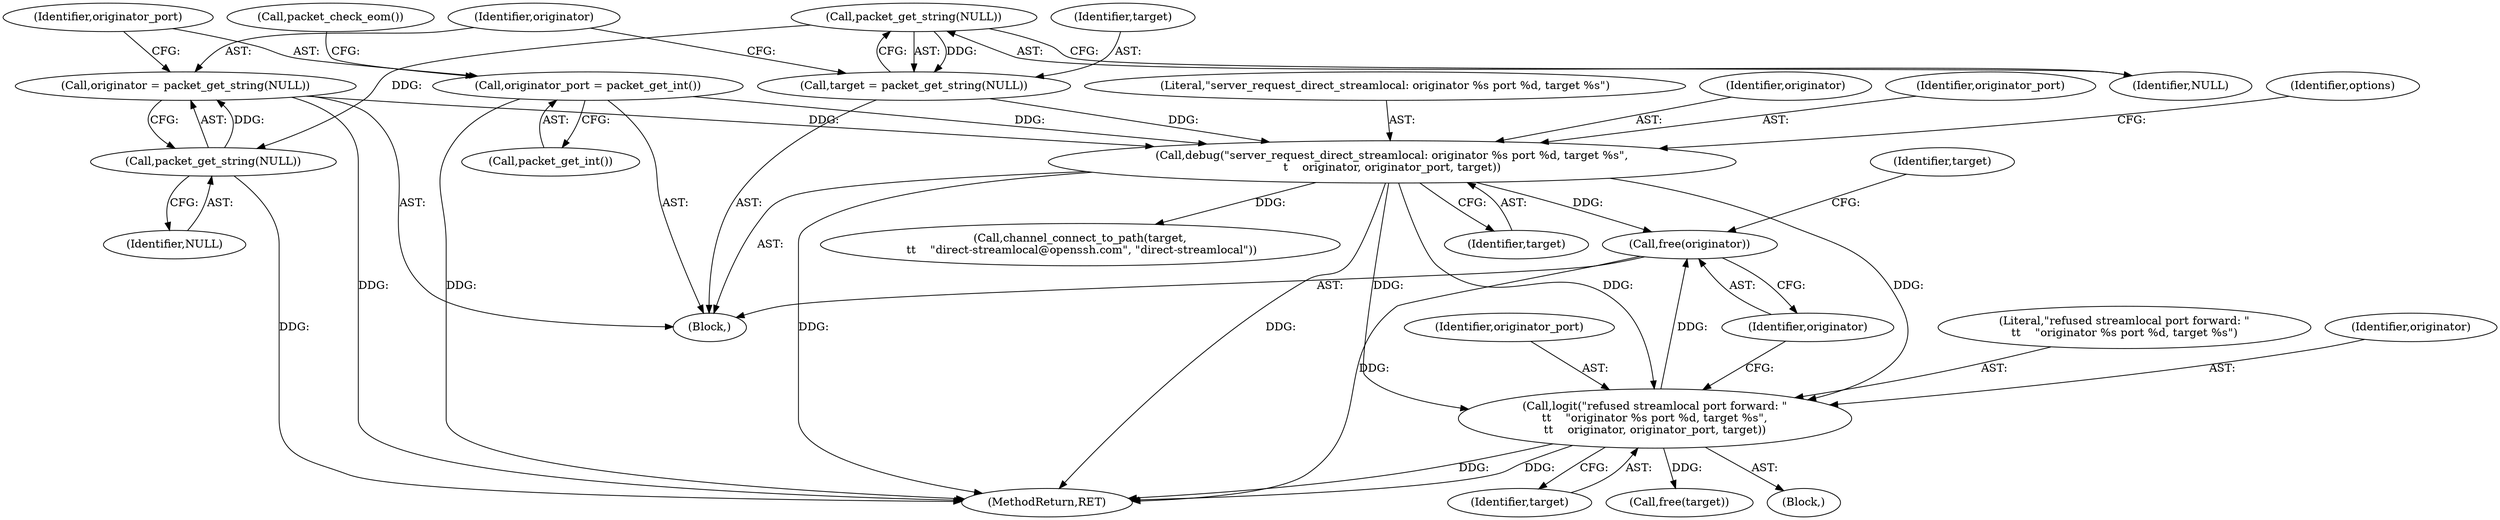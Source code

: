 digraph "0_src_c76fac666ea038753294f2ac94d310f8adece9ce_0@API" {
"1000160" [label="(Call,free(originator))"];
"1000123" [label="(Call,debug(\"server_request_direct_streamlocal: originator %s port %d, target %s\",\n\t    originator, originator_port, target))"];
"1000115" [label="(Call,originator = packet_get_string(NULL))"];
"1000117" [label="(Call,packet_get_string(NULL))"];
"1000113" [label="(Call,packet_get_string(NULL))"];
"1000119" [label="(Call,originator_port = packet_get_int())"];
"1000111" [label="(Call,target = packet_get_string(NULL))"];
"1000155" [label="(Call,logit(\"refused streamlocal port forward: \"\n\t\t    \"originator %s port %d, target %s\",\n\t\t    originator, originator_port, target))"];
"1000133" [label="(Identifier,options)"];
"1000116" [label="(Identifier,originator)"];
"1000161" [label="(Identifier,originator)"];
"1000124" [label="(Literal,\"server_request_direct_streamlocal: originator %s port %d, target %s\")"];
"1000156" [label="(Literal,\"refused streamlocal port forward: \"\n\t\t    \"originator %s port %d, target %s\")"];
"1000114" [label="(Identifier,NULL)"];
"1000118" [label="(Identifier,NULL)"];
"1000123" [label="(Call,debug(\"server_request_direct_streamlocal: originator %s port %d, target %s\",\n\t    originator, originator_port, target))"];
"1000155" [label="(Call,logit(\"refused streamlocal port forward: \"\n\t\t    \"originator %s port %d, target %s\",\n\t\t    originator, originator_port, target))"];
"1000166" [label="(MethodReturn,RET)"];
"1000125" [label="(Identifier,originator)"];
"1000115" [label="(Call,originator = packet_get_string(NULL))"];
"1000119" [label="(Call,originator_port = packet_get_int())"];
"1000159" [label="(Identifier,target)"];
"1000120" [label="(Identifier,originator_port)"];
"1000162" [label="(Call,free(target))"];
"1000157" [label="(Identifier,originator)"];
"1000127" [label="(Identifier,target)"];
"1000126" [label="(Identifier,originator_port)"];
"1000117" [label="(Call,packet_get_string(NULL))"];
"1000103" [label="(Block,)"];
"1000121" [label="(Call,packet_get_int())"];
"1000112" [label="(Identifier,target)"];
"1000111" [label="(Call,target = packet_get_string(NULL))"];
"1000158" [label="(Identifier,originator_port)"];
"1000163" [label="(Identifier,target)"];
"1000149" [label="(Call,channel_connect_to_path(target,\n \t\t    \"direct-streamlocal@openssh.com\", \"direct-streamlocal\"))"];
"1000113" [label="(Call,packet_get_string(NULL))"];
"1000154" [label="(Block,)"];
"1000122" [label="(Call,packet_check_eom())"];
"1000160" [label="(Call,free(originator))"];
"1000160" -> "1000103"  [label="AST: "];
"1000160" -> "1000161"  [label="CFG: "];
"1000161" -> "1000160"  [label="AST: "];
"1000163" -> "1000160"  [label="CFG: "];
"1000160" -> "1000166"  [label="DDG: "];
"1000123" -> "1000160"  [label="DDG: "];
"1000155" -> "1000160"  [label="DDG: "];
"1000123" -> "1000103"  [label="AST: "];
"1000123" -> "1000127"  [label="CFG: "];
"1000124" -> "1000123"  [label="AST: "];
"1000125" -> "1000123"  [label="AST: "];
"1000126" -> "1000123"  [label="AST: "];
"1000127" -> "1000123"  [label="AST: "];
"1000133" -> "1000123"  [label="CFG: "];
"1000123" -> "1000166"  [label="DDG: "];
"1000123" -> "1000166"  [label="DDG: "];
"1000115" -> "1000123"  [label="DDG: "];
"1000119" -> "1000123"  [label="DDG: "];
"1000111" -> "1000123"  [label="DDG: "];
"1000123" -> "1000149"  [label="DDG: "];
"1000123" -> "1000155"  [label="DDG: "];
"1000123" -> "1000155"  [label="DDG: "];
"1000123" -> "1000155"  [label="DDG: "];
"1000115" -> "1000103"  [label="AST: "];
"1000115" -> "1000117"  [label="CFG: "];
"1000116" -> "1000115"  [label="AST: "];
"1000117" -> "1000115"  [label="AST: "];
"1000120" -> "1000115"  [label="CFG: "];
"1000115" -> "1000166"  [label="DDG: "];
"1000117" -> "1000115"  [label="DDG: "];
"1000117" -> "1000118"  [label="CFG: "];
"1000118" -> "1000117"  [label="AST: "];
"1000117" -> "1000166"  [label="DDG: "];
"1000113" -> "1000117"  [label="DDG: "];
"1000113" -> "1000111"  [label="AST: "];
"1000113" -> "1000114"  [label="CFG: "];
"1000114" -> "1000113"  [label="AST: "];
"1000111" -> "1000113"  [label="CFG: "];
"1000113" -> "1000111"  [label="DDG: "];
"1000119" -> "1000103"  [label="AST: "];
"1000119" -> "1000121"  [label="CFG: "];
"1000120" -> "1000119"  [label="AST: "];
"1000121" -> "1000119"  [label="AST: "];
"1000122" -> "1000119"  [label="CFG: "];
"1000119" -> "1000166"  [label="DDG: "];
"1000111" -> "1000103"  [label="AST: "];
"1000112" -> "1000111"  [label="AST: "];
"1000116" -> "1000111"  [label="CFG: "];
"1000155" -> "1000154"  [label="AST: "];
"1000155" -> "1000159"  [label="CFG: "];
"1000156" -> "1000155"  [label="AST: "];
"1000157" -> "1000155"  [label="AST: "];
"1000158" -> "1000155"  [label="AST: "];
"1000159" -> "1000155"  [label="AST: "];
"1000161" -> "1000155"  [label="CFG: "];
"1000155" -> "1000166"  [label="DDG: "];
"1000155" -> "1000166"  [label="DDG: "];
"1000155" -> "1000162"  [label="DDG: "];
}
